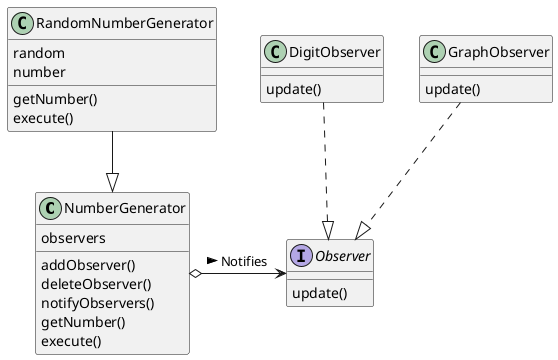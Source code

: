 @startuml

class NumberGenerator{
observers
addObserver()
deleteObserver()
notifyObservers()
getNumber()
execute()
}

interface Observer{
update()
}

class RandomNumberGenerator{
random
number
getNumber()
execute()
}

class DigitObserver{
update()
}

class GraphObserver{
update()
}

RandomNumberGenerator --|>NumberGenerator
DigitObserver ..|>Observer
GraphObserver ..|>Observer
NumberGenerator o->Observer:Notifies >

@enduml
